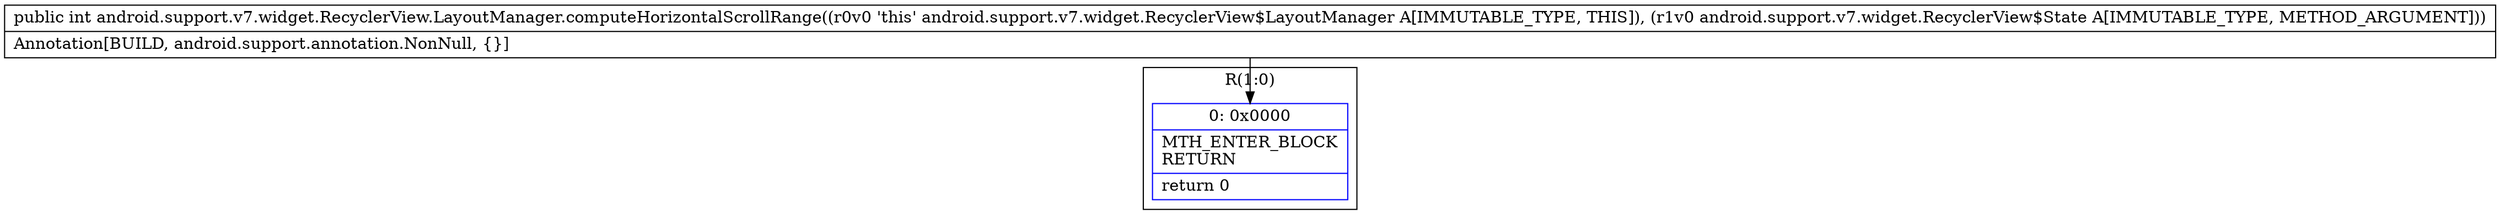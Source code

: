digraph "CFG forandroid.support.v7.widget.RecyclerView.LayoutManager.computeHorizontalScrollRange(Landroid\/support\/v7\/widget\/RecyclerView$State;)I" {
subgraph cluster_Region_485330457 {
label = "R(1:0)";
node [shape=record,color=blue];
Node_0 [shape=record,label="{0\:\ 0x0000|MTH_ENTER_BLOCK\lRETURN\l|return 0\l}"];
}
MethodNode[shape=record,label="{public int android.support.v7.widget.RecyclerView.LayoutManager.computeHorizontalScrollRange((r0v0 'this' android.support.v7.widget.RecyclerView$LayoutManager A[IMMUTABLE_TYPE, THIS]), (r1v0 android.support.v7.widget.RecyclerView$State A[IMMUTABLE_TYPE, METHOD_ARGUMENT]))  | Annotation[BUILD, android.support.annotation.NonNull, \{\}]\l}"];
MethodNode -> Node_0;
}

